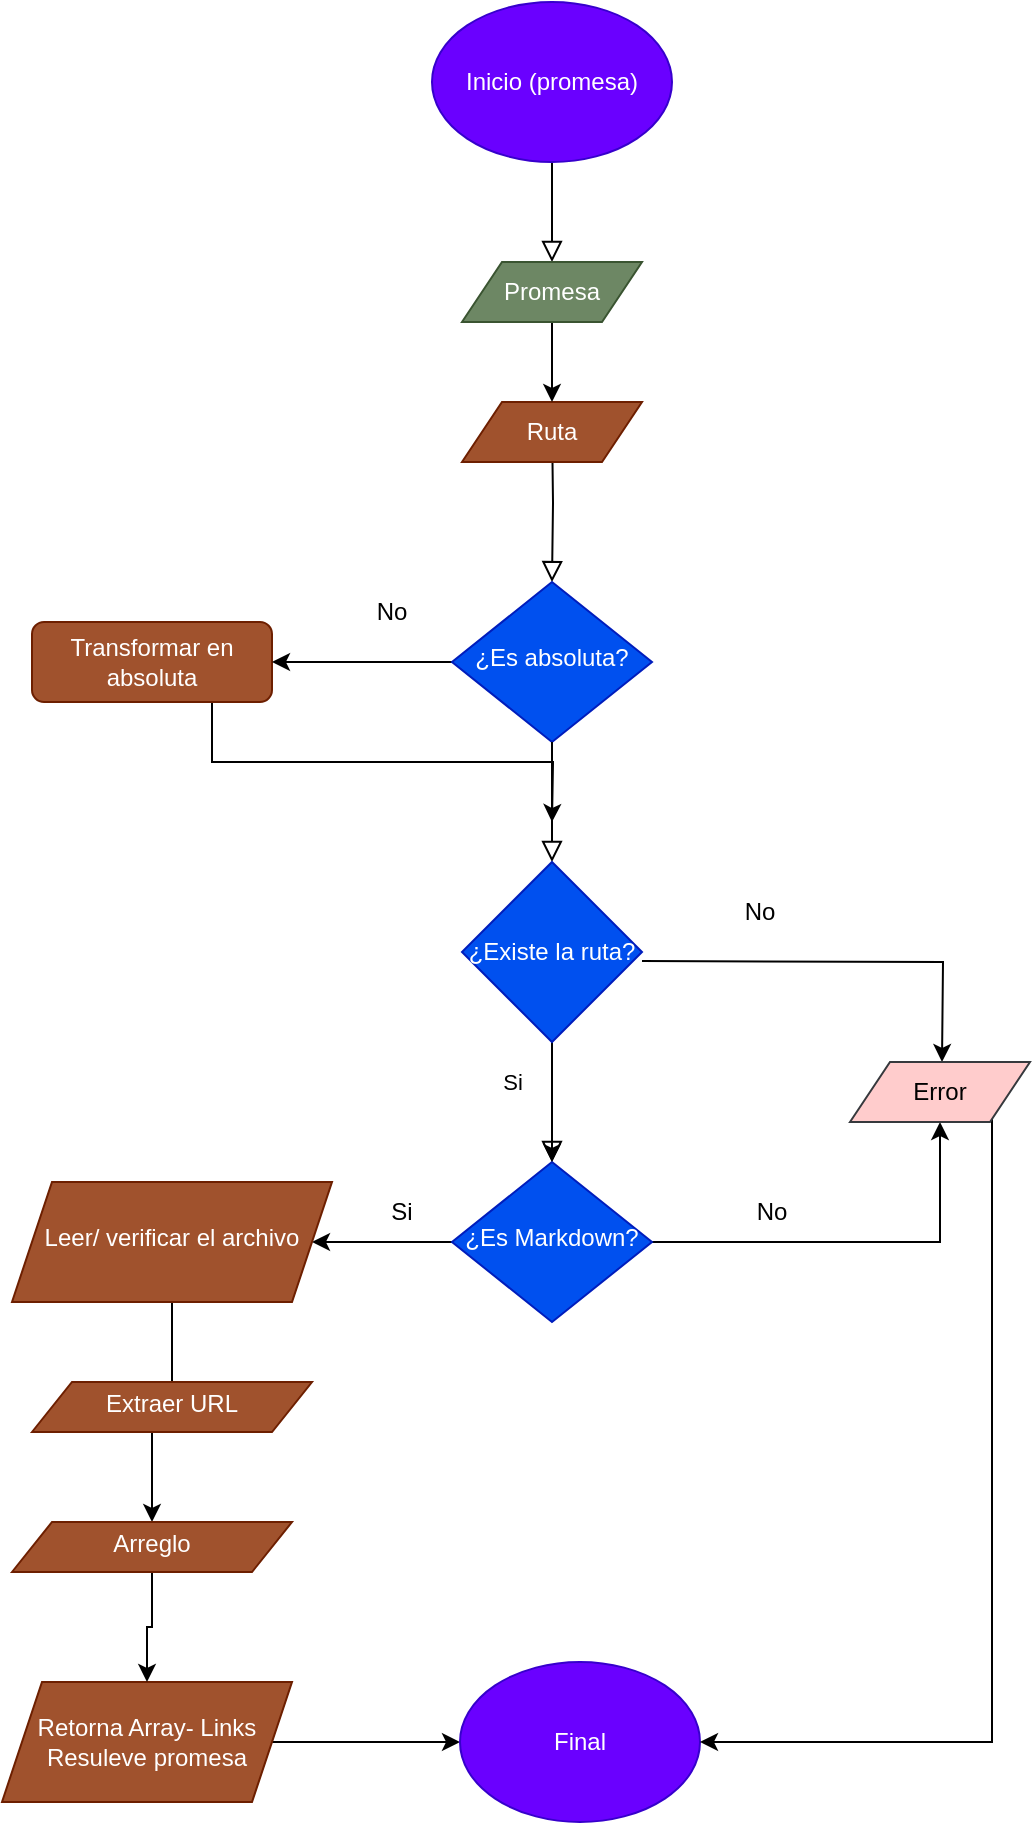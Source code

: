 <mxfile version="22.0.5" type="github">
  <diagram id="C5RBs43oDa-KdzZeNtuy" name="Page-1">
    <mxGraphModel dx="1784" dy="438" grid="1" gridSize="10" guides="1" tooltips="1" connect="1" arrows="1" fold="1" page="1" pageScale="1" pageWidth="827" pageHeight="1169" background="#FFFFFF" math="0" shadow="0">
      <root>
        <mxCell id="WIyWlLk6GJQsqaUBKTNV-0" />
        <mxCell id="WIyWlLk6GJQsqaUBKTNV-1" parent="WIyWlLk6GJQsqaUBKTNV-0" />
        <mxCell id="WIyWlLk6GJQsqaUBKTNV-2" value="" style="rounded=0;html=1;jettySize=auto;orthogonalLoop=1;fontSize=11;endArrow=block;endFill=0;endSize=8;strokeWidth=1;shadow=0;labelBackgroundColor=none;edgeStyle=orthogonalEdgeStyle;" parent="WIyWlLk6GJQsqaUBKTNV-1" edge="1">
          <mxGeometry relative="1" as="geometry">
            <mxPoint x="220" y="120" as="sourcePoint" />
            <mxPoint x="220" y="170" as="targetPoint" />
          </mxGeometry>
        </mxCell>
        <mxCell id="WIyWlLk6GJQsqaUBKTNV-4" value="" style="rounded=0;html=1;jettySize=auto;orthogonalLoop=1;fontSize=11;endArrow=block;endFill=0;endSize=8;strokeWidth=1;shadow=0;labelBackgroundColor=none;edgeStyle=orthogonalEdgeStyle;" parent="WIyWlLk6GJQsqaUBKTNV-1" target="WIyWlLk6GJQsqaUBKTNV-10" edge="1">
          <mxGeometry x="1" y="269" relative="1" as="geometry">
            <mxPoint x="-199" y="260" as="offset" />
            <mxPoint x="220" y="250" as="sourcePoint" />
          </mxGeometry>
        </mxCell>
        <mxCell id="5NOvwHoaOpePXuEnYOnJ-31" style="edgeStyle=orthogonalEdgeStyle;rounded=0;orthogonalLoop=1;jettySize=auto;html=1;exitX=0.75;exitY=1;exitDx=0;exitDy=0;" edge="1" parent="WIyWlLk6GJQsqaUBKTNV-1" source="WIyWlLk6GJQsqaUBKTNV-7">
          <mxGeometry relative="1" as="geometry">
            <mxPoint x="220" y="450" as="targetPoint" />
          </mxGeometry>
        </mxCell>
        <mxCell id="WIyWlLk6GJQsqaUBKTNV-7" value="Transformar en absoluta" style="rounded=1;whiteSpace=wrap;html=1;fontSize=12;glass=0;strokeWidth=1;shadow=0;fillColor=#a0522d;fontColor=#ffffff;strokeColor=#6D1F00;" parent="WIyWlLk6GJQsqaUBKTNV-1" vertex="1">
          <mxGeometry x="-40" y="350" width="120" height="40" as="geometry" />
        </mxCell>
        <mxCell id="WIyWlLk6GJQsqaUBKTNV-8" value="Si" style="rounded=0;html=1;jettySize=auto;orthogonalLoop=1;fontSize=11;endArrow=block;endFill=0;endSize=8;strokeWidth=1;shadow=0;labelBackgroundColor=none;edgeStyle=orthogonalEdgeStyle;" parent="WIyWlLk6GJQsqaUBKTNV-1" source="5NOvwHoaOpePXuEnYOnJ-38" target="5NOvwHoaOpePXuEnYOnJ-1" edge="1">
          <mxGeometry x="-0.333" y="-20" relative="1" as="geometry">
            <mxPoint as="offset" />
            <mxPoint x="220" y="570" as="targetPoint" />
          </mxGeometry>
        </mxCell>
        <mxCell id="5NOvwHoaOpePXuEnYOnJ-4" value="" style="edgeStyle=orthogonalEdgeStyle;rounded=0;orthogonalLoop=1;jettySize=auto;html=1;" edge="1" parent="WIyWlLk6GJQsqaUBKTNV-1" source="WIyWlLk6GJQsqaUBKTNV-10" target="WIyWlLk6GJQsqaUBKTNV-7">
          <mxGeometry relative="1" as="geometry" />
        </mxCell>
        <mxCell id="WIyWlLk6GJQsqaUBKTNV-10" value="¿Es absoluta?" style="rhombus;whiteSpace=wrap;html=1;shadow=0;fontFamily=Helvetica;fontSize=12;align=center;strokeWidth=1;spacing=6;spacingTop=-4;fillColor=#0050ef;fontColor=#ffffff;strokeColor=#001DBC;" parent="WIyWlLk6GJQsqaUBKTNV-1" vertex="1">
          <mxGeometry x="170" y="330" width="100" height="80" as="geometry" />
        </mxCell>
        <mxCell id="5NOvwHoaOpePXuEnYOnJ-35" value="" style="edgeStyle=orthogonalEdgeStyle;rounded=0;orthogonalLoop=1;jettySize=auto;html=1;" edge="1" parent="WIyWlLk6GJQsqaUBKTNV-1">
          <mxGeometry relative="1" as="geometry">
            <mxPoint x="265" y="519.5" as="sourcePoint" />
            <mxPoint x="415" y="570" as="targetPoint" />
          </mxGeometry>
        </mxCell>
        <mxCell id="5NOvwHoaOpePXuEnYOnJ-43" style="edgeStyle=orthogonalEdgeStyle;rounded=0;orthogonalLoop=1;jettySize=auto;html=1;entryX=0.5;entryY=1;entryDx=0;entryDy=0;" edge="1" parent="WIyWlLk6GJQsqaUBKTNV-1" source="5NOvwHoaOpePXuEnYOnJ-1" target="5NOvwHoaOpePXuEnYOnJ-42">
          <mxGeometry relative="1" as="geometry" />
        </mxCell>
        <mxCell id="5NOvwHoaOpePXuEnYOnJ-45" value="" style="edgeStyle=orthogonalEdgeStyle;rounded=0;orthogonalLoop=1;jettySize=auto;html=1;" edge="1" parent="WIyWlLk6GJQsqaUBKTNV-1" source="5NOvwHoaOpePXuEnYOnJ-1" target="5NOvwHoaOpePXuEnYOnJ-5">
          <mxGeometry relative="1" as="geometry" />
        </mxCell>
        <mxCell id="5NOvwHoaOpePXuEnYOnJ-1" value="¿Es Markdown?" style="rhombus;whiteSpace=wrap;html=1;shadow=0;fontFamily=Helvetica;fontSize=12;align=center;strokeWidth=1;spacing=6;spacingTop=-4;fillColor=#0050ef;fontColor=#ffffff;strokeColor=#001DBC;" vertex="1" parent="WIyWlLk6GJQsqaUBKTNV-1">
          <mxGeometry x="170" y="620" width="100" height="80" as="geometry" />
        </mxCell>
        <mxCell id="5NOvwHoaOpePXuEnYOnJ-59" value="" style="edgeStyle=orthogonalEdgeStyle;rounded=0;orthogonalLoop=1;jettySize=auto;html=1;" edge="1" parent="WIyWlLk6GJQsqaUBKTNV-1" source="5NOvwHoaOpePXuEnYOnJ-5" target="5NOvwHoaOpePXuEnYOnJ-52">
          <mxGeometry relative="1" as="geometry" />
        </mxCell>
        <mxCell id="5NOvwHoaOpePXuEnYOnJ-5" value="Leer/ verificar el archivo" style="shape=parallelogram;perimeter=parallelogramPerimeter;whiteSpace=wrap;html=1;fixedSize=1;shadow=0;strokeWidth=1;spacing=6;spacingTop=-4;rounded=0;fillColor=#a0522d;fontColor=#ffffff;strokeColor=#6D1F00;" vertex="1" parent="WIyWlLk6GJQsqaUBKTNV-1">
          <mxGeometry x="-50" y="630" width="160" height="60" as="geometry" />
        </mxCell>
        <mxCell id="5NOvwHoaOpePXuEnYOnJ-57" style="edgeStyle=orthogonalEdgeStyle;rounded=0;orthogonalLoop=1;jettySize=auto;html=1;" edge="1" parent="WIyWlLk6GJQsqaUBKTNV-1" source="5NOvwHoaOpePXuEnYOnJ-18" target="5NOvwHoaOpePXuEnYOnJ-23">
          <mxGeometry relative="1" as="geometry" />
        </mxCell>
        <mxCell id="5NOvwHoaOpePXuEnYOnJ-18" value="Retorna Array- Links&lt;br&gt;Resuleve promesa" style="shape=parallelogram;perimeter=parallelogramPerimeter;whiteSpace=wrap;html=1;fixedSize=1;fillColor=#a0522d;fontColor=#ffffff;strokeColor=#6D1F00;" vertex="1" parent="WIyWlLk6GJQsqaUBKTNV-1">
          <mxGeometry x="-55" y="880" width="145" height="60" as="geometry" />
        </mxCell>
        <mxCell id="5NOvwHoaOpePXuEnYOnJ-20" value="Inicio (promesa)" style="ellipse;whiteSpace=wrap;html=1;fillColor=#6a00ff;strokeColor=#3700CC;fontColor=#ffffff;" vertex="1" parent="WIyWlLk6GJQsqaUBKTNV-1">
          <mxGeometry x="160" y="40" width="120" height="80" as="geometry" />
        </mxCell>
        <mxCell id="5NOvwHoaOpePXuEnYOnJ-22" value="Ruta" style="shape=parallelogram;perimeter=parallelogramPerimeter;whiteSpace=wrap;html=1;fixedSize=1;fillColor=#a0522d;fontColor=#ffffff;strokeColor=#6D1F00;" vertex="1" parent="WIyWlLk6GJQsqaUBKTNV-1">
          <mxGeometry x="175" y="240" width="90" height="30" as="geometry" />
        </mxCell>
        <mxCell id="5NOvwHoaOpePXuEnYOnJ-23" value="Final" style="ellipse;whiteSpace=wrap;html=1;fillColor=#6a00ff;fontColor=#ffffff;strokeColor=#3700CC;" vertex="1" parent="WIyWlLk6GJQsqaUBKTNV-1">
          <mxGeometry x="174" y="870" width="120" height="80" as="geometry" />
        </mxCell>
        <mxCell id="5NOvwHoaOpePXuEnYOnJ-27" value="" style="edgeStyle=orthogonalEdgeStyle;rounded=0;orthogonalLoop=1;jettySize=auto;html=1;" edge="1" parent="WIyWlLk6GJQsqaUBKTNV-1" source="5NOvwHoaOpePXuEnYOnJ-24" target="5NOvwHoaOpePXuEnYOnJ-22">
          <mxGeometry relative="1" as="geometry" />
        </mxCell>
        <mxCell id="5NOvwHoaOpePXuEnYOnJ-24" value="Promesa" style="shape=parallelogram;perimeter=parallelogramPerimeter;whiteSpace=wrap;html=1;fixedSize=1;fillColor=#6d8764;fontColor=#ffffff;strokeColor=#3A5431;" vertex="1" parent="WIyWlLk6GJQsqaUBKTNV-1">
          <mxGeometry x="175" y="170" width="90" height="30" as="geometry" />
        </mxCell>
        <mxCell id="5NOvwHoaOpePXuEnYOnJ-29" value="No" style="text;html=1;strokeColor=none;fillColor=none;align=center;verticalAlign=middle;whiteSpace=wrap;rounded=0;" vertex="1" parent="WIyWlLk6GJQsqaUBKTNV-1">
          <mxGeometry x="110" y="330" width="60" height="30" as="geometry" />
        </mxCell>
        <mxCell id="5NOvwHoaOpePXuEnYOnJ-36" value="No" style="text;html=1;strokeColor=none;fillColor=none;align=center;verticalAlign=middle;whiteSpace=wrap;rounded=0;" vertex="1" parent="WIyWlLk6GJQsqaUBKTNV-1">
          <mxGeometry x="294" y="480" width="60" height="30" as="geometry" />
        </mxCell>
        <mxCell id="5NOvwHoaOpePXuEnYOnJ-41" value="" style="edgeStyle=orthogonalEdgeStyle;rounded=0;orthogonalLoop=1;jettySize=auto;html=1;" edge="1" parent="WIyWlLk6GJQsqaUBKTNV-1" source="5NOvwHoaOpePXuEnYOnJ-38" target="5NOvwHoaOpePXuEnYOnJ-1">
          <mxGeometry relative="1" as="geometry" />
        </mxCell>
        <mxCell id="5NOvwHoaOpePXuEnYOnJ-40" value="Si" style="text;html=1;strokeColor=none;fillColor=none;align=center;verticalAlign=middle;whiteSpace=wrap;rounded=0;" vertex="1" parent="WIyWlLk6GJQsqaUBKTNV-1">
          <mxGeometry x="115" y="630" width="60" height="30" as="geometry" />
        </mxCell>
        <mxCell id="5NOvwHoaOpePXuEnYOnJ-56" style="edgeStyle=orthogonalEdgeStyle;rounded=0;orthogonalLoop=1;jettySize=auto;html=1;entryX=1;entryY=0.5;entryDx=0;entryDy=0;" edge="1" parent="WIyWlLk6GJQsqaUBKTNV-1" source="5NOvwHoaOpePXuEnYOnJ-42" target="5NOvwHoaOpePXuEnYOnJ-23">
          <mxGeometry relative="1" as="geometry">
            <Array as="points">
              <mxPoint x="440" y="910" />
            </Array>
          </mxGeometry>
        </mxCell>
        <mxCell id="5NOvwHoaOpePXuEnYOnJ-42" value="Error" style="shape=parallelogram;perimeter=parallelogramPerimeter;whiteSpace=wrap;html=1;fixedSize=1;fillColor=#ffcccc;strokeColor=#36393d;" vertex="1" parent="WIyWlLk6GJQsqaUBKTNV-1">
          <mxGeometry x="369" y="570" width="90" height="30" as="geometry" />
        </mxCell>
        <mxCell id="5NOvwHoaOpePXuEnYOnJ-44" value="No" style="text;html=1;strokeColor=none;fillColor=none;align=center;verticalAlign=middle;whiteSpace=wrap;rounded=0;" vertex="1" parent="WIyWlLk6GJQsqaUBKTNV-1">
          <mxGeometry x="300" y="630" width="60" height="30" as="geometry" />
        </mxCell>
        <mxCell id="5NOvwHoaOpePXuEnYOnJ-48" value="Extraer URL" style="shape=parallelogram;perimeter=parallelogramPerimeter;whiteSpace=wrap;html=1;fixedSize=1;shadow=0;strokeWidth=1;spacing=6;spacingTop=-4;rounded=0;fillColor=#a0522d;fontColor=#ffffff;strokeColor=#6D1F00;" vertex="1" parent="WIyWlLk6GJQsqaUBKTNV-1">
          <mxGeometry x="-40" y="730" width="140" height="25" as="geometry" />
        </mxCell>
        <mxCell id="5NOvwHoaOpePXuEnYOnJ-51" value="" style="rounded=0;html=1;jettySize=auto;orthogonalLoop=1;fontSize=11;endArrow=block;endFill=0;endSize=8;strokeWidth=1;shadow=0;labelBackgroundColor=none;edgeStyle=orthogonalEdgeStyle;" edge="1" parent="WIyWlLk6GJQsqaUBKTNV-1" source="WIyWlLk6GJQsqaUBKTNV-10" target="5NOvwHoaOpePXuEnYOnJ-38">
          <mxGeometry x="0.126" y="20" relative="1" as="geometry">
            <mxPoint as="offset" />
            <mxPoint x="220" y="410" as="sourcePoint" />
            <mxPoint x="220" y="570" as="targetPoint" />
          </mxGeometry>
        </mxCell>
        <mxCell id="5NOvwHoaOpePXuEnYOnJ-38" value="¿Existe la ruta?" style="rhombus;whiteSpace=wrap;html=1;fillColor=#0050ef;fontColor=#ffffff;strokeColor=#001DBC;" vertex="1" parent="WIyWlLk6GJQsqaUBKTNV-1">
          <mxGeometry x="175" y="470" width="90" height="90" as="geometry" />
        </mxCell>
        <mxCell id="5NOvwHoaOpePXuEnYOnJ-55" value="" style="edgeStyle=orthogonalEdgeStyle;rounded=0;orthogonalLoop=1;jettySize=auto;html=1;" edge="1" parent="WIyWlLk6GJQsqaUBKTNV-1" source="5NOvwHoaOpePXuEnYOnJ-52" target="5NOvwHoaOpePXuEnYOnJ-18">
          <mxGeometry relative="1" as="geometry" />
        </mxCell>
        <mxCell id="5NOvwHoaOpePXuEnYOnJ-52" value="Arreglo" style="shape=parallelogram;perimeter=parallelogramPerimeter;whiteSpace=wrap;html=1;fixedSize=1;shadow=0;strokeWidth=1;spacing=6;spacingTop=-4;rounded=0;fillColor=#a0522d;fontColor=#ffffff;strokeColor=#6D1F00;" vertex="1" parent="WIyWlLk6GJQsqaUBKTNV-1">
          <mxGeometry x="-50" y="800" width="140" height="25" as="geometry" />
        </mxCell>
      </root>
    </mxGraphModel>
  </diagram>
</mxfile>
